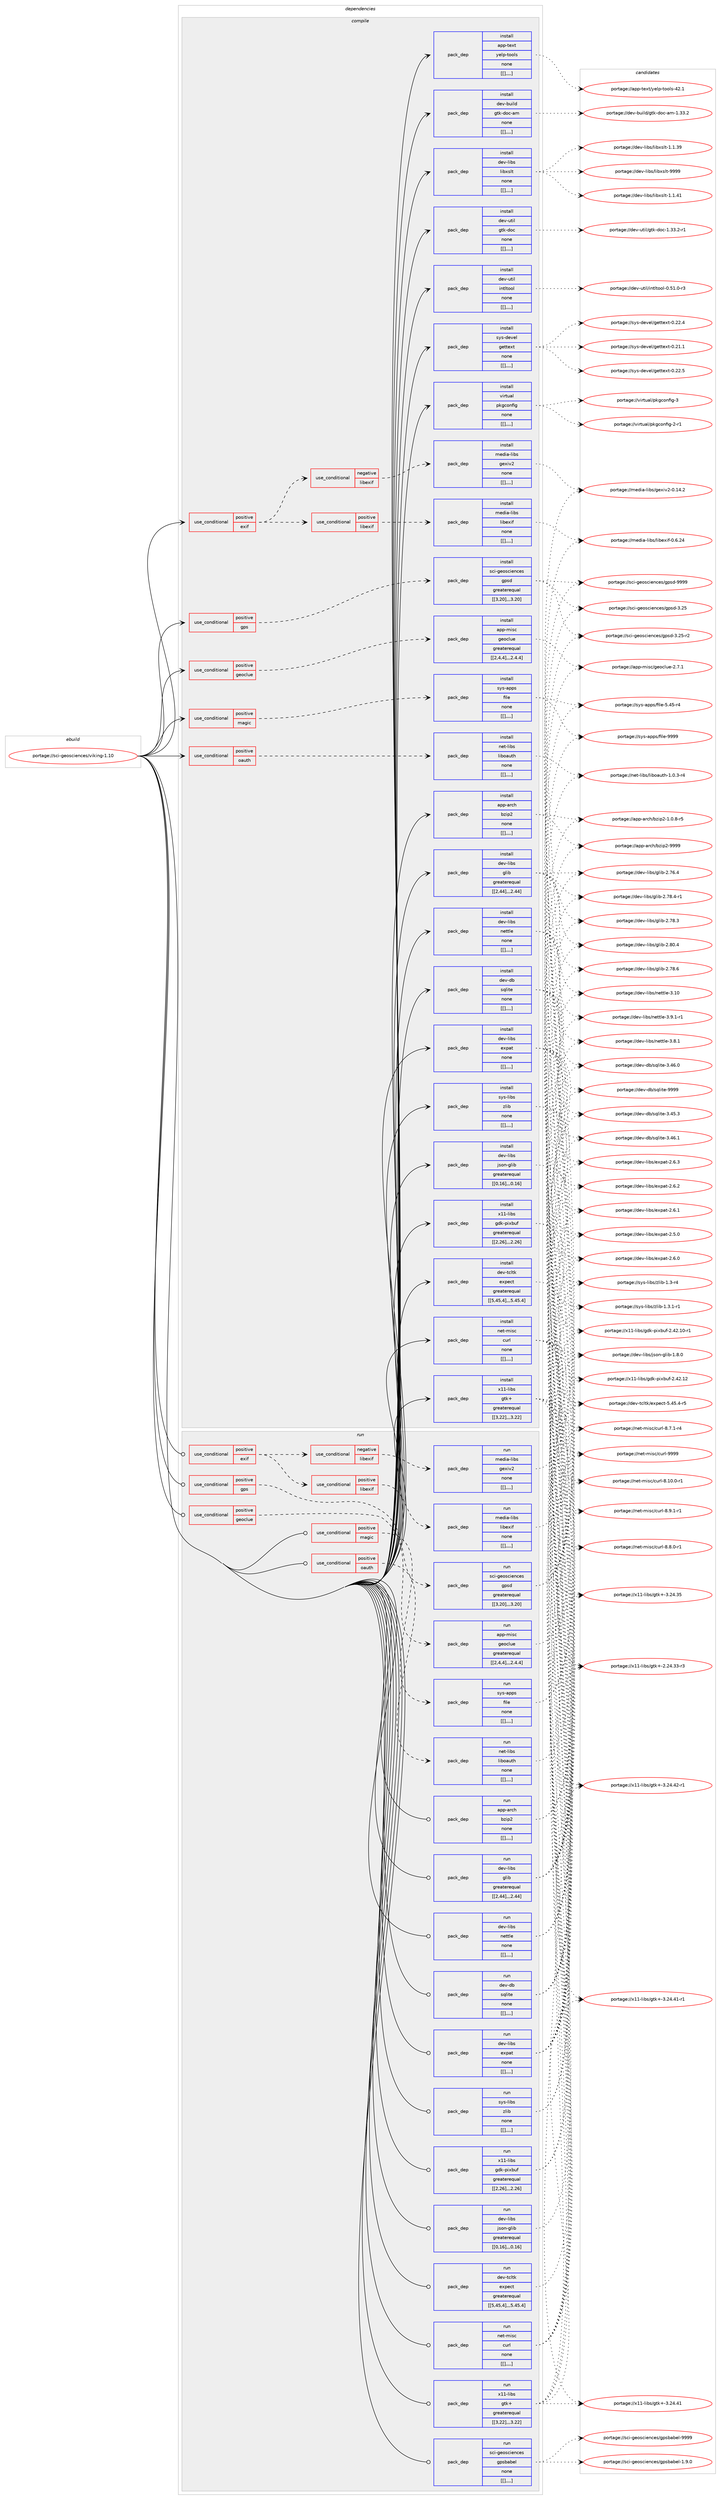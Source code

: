 digraph prolog {

# *************
# Graph options
# *************

newrank=true;
concentrate=true;
compound=true;
graph [rankdir=LR,fontname=Helvetica,fontsize=10,ranksep=1.5];#, ranksep=2.5, nodesep=0.2];
edge  [arrowhead=vee];
node  [fontname=Helvetica,fontsize=10];

# **********
# The ebuild
# **********

subgraph cluster_leftcol {
color=gray;
label=<<i>ebuild</i>>;
id [label="portage://sci-geosciences/viking-1.10", color=red, width=4, href="../sci-geosciences/viking-1.10.svg"];
}

# ****************
# The dependencies
# ****************

subgraph cluster_midcol {
color=gray;
label=<<i>dependencies</i>>;
subgraph cluster_compile {
fillcolor="#eeeeee";
style=filled;
label=<<i>compile</i>>;
subgraph cond109029 {
dependency414494 [label=<<TABLE BORDER="0" CELLBORDER="1" CELLSPACING="0" CELLPADDING="4"><TR><TD ROWSPAN="3" CELLPADDING="10">use_conditional</TD></TR><TR><TD>positive</TD></TR><TR><TD>exif</TD></TR></TABLE>>, shape=none, color=red];
subgraph cond109030 {
dependency414495 [label=<<TABLE BORDER="0" CELLBORDER="1" CELLSPACING="0" CELLPADDING="4"><TR><TD ROWSPAN="3" CELLPADDING="10">use_conditional</TD></TR><TR><TD>positive</TD></TR><TR><TD>libexif</TD></TR></TABLE>>, shape=none, color=red];
subgraph pack302483 {
dependency414496 [label=<<TABLE BORDER="0" CELLBORDER="1" CELLSPACING="0" CELLPADDING="4" WIDTH="220"><TR><TD ROWSPAN="6" CELLPADDING="30">pack_dep</TD></TR><TR><TD WIDTH="110">install</TD></TR><TR><TD>media-libs</TD></TR><TR><TD>libexif</TD></TR><TR><TD>none</TD></TR><TR><TD>[[],,,,]</TD></TR></TABLE>>, shape=none, color=blue];
}
dependency414495:e -> dependency414496:w [weight=20,style="dashed",arrowhead="vee"];
}
dependency414494:e -> dependency414495:w [weight=20,style="dashed",arrowhead="vee"];
subgraph cond109031 {
dependency414497 [label=<<TABLE BORDER="0" CELLBORDER="1" CELLSPACING="0" CELLPADDING="4"><TR><TD ROWSPAN="3" CELLPADDING="10">use_conditional</TD></TR><TR><TD>negative</TD></TR><TR><TD>libexif</TD></TR></TABLE>>, shape=none, color=red];
subgraph pack302484 {
dependency414498 [label=<<TABLE BORDER="0" CELLBORDER="1" CELLSPACING="0" CELLPADDING="4" WIDTH="220"><TR><TD ROWSPAN="6" CELLPADDING="30">pack_dep</TD></TR><TR><TD WIDTH="110">install</TD></TR><TR><TD>media-libs</TD></TR><TR><TD>gexiv2</TD></TR><TR><TD>none</TD></TR><TR><TD>[[],,,,]</TD></TR></TABLE>>, shape=none, color=blue];
}
dependency414497:e -> dependency414498:w [weight=20,style="dashed",arrowhead="vee"];
}
dependency414494:e -> dependency414497:w [weight=20,style="dashed",arrowhead="vee"];
}
id:e -> dependency414494:w [weight=20,style="solid",arrowhead="vee"];
subgraph cond109032 {
dependency414499 [label=<<TABLE BORDER="0" CELLBORDER="1" CELLSPACING="0" CELLPADDING="4"><TR><TD ROWSPAN="3" CELLPADDING="10">use_conditional</TD></TR><TR><TD>positive</TD></TR><TR><TD>geoclue</TD></TR></TABLE>>, shape=none, color=red];
subgraph pack302485 {
dependency414500 [label=<<TABLE BORDER="0" CELLBORDER="1" CELLSPACING="0" CELLPADDING="4" WIDTH="220"><TR><TD ROWSPAN="6" CELLPADDING="30">pack_dep</TD></TR><TR><TD WIDTH="110">install</TD></TR><TR><TD>app-misc</TD></TR><TR><TD>geoclue</TD></TR><TR><TD>greaterequal</TD></TR><TR><TD>[[2,4,4],,,2.4.4]</TD></TR></TABLE>>, shape=none, color=blue];
}
dependency414499:e -> dependency414500:w [weight=20,style="dashed",arrowhead="vee"];
}
id:e -> dependency414499:w [weight=20,style="solid",arrowhead="vee"];
subgraph cond109033 {
dependency414501 [label=<<TABLE BORDER="0" CELLBORDER="1" CELLSPACING="0" CELLPADDING="4"><TR><TD ROWSPAN="3" CELLPADDING="10">use_conditional</TD></TR><TR><TD>positive</TD></TR><TR><TD>gps</TD></TR></TABLE>>, shape=none, color=red];
subgraph pack302486 {
dependency414502 [label=<<TABLE BORDER="0" CELLBORDER="1" CELLSPACING="0" CELLPADDING="4" WIDTH="220"><TR><TD ROWSPAN="6" CELLPADDING="30">pack_dep</TD></TR><TR><TD WIDTH="110">install</TD></TR><TR><TD>sci-geosciences</TD></TR><TR><TD>gpsd</TD></TR><TR><TD>greaterequal</TD></TR><TR><TD>[[3,20],,,3.20]</TD></TR></TABLE>>, shape=none, color=blue];
}
dependency414501:e -> dependency414502:w [weight=20,style="dashed",arrowhead="vee"];
}
id:e -> dependency414501:w [weight=20,style="solid",arrowhead="vee"];
subgraph cond109034 {
dependency414503 [label=<<TABLE BORDER="0" CELLBORDER="1" CELLSPACING="0" CELLPADDING="4"><TR><TD ROWSPAN="3" CELLPADDING="10">use_conditional</TD></TR><TR><TD>positive</TD></TR><TR><TD>magic</TD></TR></TABLE>>, shape=none, color=red];
subgraph pack302487 {
dependency414504 [label=<<TABLE BORDER="0" CELLBORDER="1" CELLSPACING="0" CELLPADDING="4" WIDTH="220"><TR><TD ROWSPAN="6" CELLPADDING="30">pack_dep</TD></TR><TR><TD WIDTH="110">install</TD></TR><TR><TD>sys-apps</TD></TR><TR><TD>file</TD></TR><TR><TD>none</TD></TR><TR><TD>[[],,,,]</TD></TR></TABLE>>, shape=none, color=blue];
}
dependency414503:e -> dependency414504:w [weight=20,style="dashed",arrowhead="vee"];
}
id:e -> dependency414503:w [weight=20,style="solid",arrowhead="vee"];
subgraph cond109035 {
dependency414505 [label=<<TABLE BORDER="0" CELLBORDER="1" CELLSPACING="0" CELLPADDING="4"><TR><TD ROWSPAN="3" CELLPADDING="10">use_conditional</TD></TR><TR><TD>positive</TD></TR><TR><TD>oauth</TD></TR></TABLE>>, shape=none, color=red];
subgraph pack302488 {
dependency414506 [label=<<TABLE BORDER="0" CELLBORDER="1" CELLSPACING="0" CELLPADDING="4" WIDTH="220"><TR><TD ROWSPAN="6" CELLPADDING="30">pack_dep</TD></TR><TR><TD WIDTH="110">install</TD></TR><TR><TD>net-libs</TD></TR><TR><TD>liboauth</TD></TR><TR><TD>none</TD></TR><TR><TD>[[],,,,]</TD></TR></TABLE>>, shape=none, color=blue];
}
dependency414505:e -> dependency414506:w [weight=20,style="dashed",arrowhead="vee"];
}
id:e -> dependency414505:w [weight=20,style="solid",arrowhead="vee"];
subgraph pack302489 {
dependency414507 [label=<<TABLE BORDER="0" CELLBORDER="1" CELLSPACING="0" CELLPADDING="4" WIDTH="220"><TR><TD ROWSPAN="6" CELLPADDING="30">pack_dep</TD></TR><TR><TD WIDTH="110">install</TD></TR><TR><TD>app-arch</TD></TR><TR><TD>bzip2</TD></TR><TR><TD>none</TD></TR><TR><TD>[[],,,,]</TD></TR></TABLE>>, shape=none, color=blue];
}
id:e -> dependency414507:w [weight=20,style="solid",arrowhead="vee"];
subgraph pack302490 {
dependency414508 [label=<<TABLE BORDER="0" CELLBORDER="1" CELLSPACING="0" CELLPADDING="4" WIDTH="220"><TR><TD ROWSPAN="6" CELLPADDING="30">pack_dep</TD></TR><TR><TD WIDTH="110">install</TD></TR><TR><TD>app-text</TD></TR><TR><TD>yelp-tools</TD></TR><TR><TD>none</TD></TR><TR><TD>[[],,,,]</TD></TR></TABLE>>, shape=none, color=blue];
}
id:e -> dependency414508:w [weight=20,style="solid",arrowhead="vee"];
subgraph pack302491 {
dependency414509 [label=<<TABLE BORDER="0" CELLBORDER="1" CELLSPACING="0" CELLPADDING="4" WIDTH="220"><TR><TD ROWSPAN="6" CELLPADDING="30">pack_dep</TD></TR><TR><TD WIDTH="110">install</TD></TR><TR><TD>dev-build</TD></TR><TR><TD>gtk-doc-am</TD></TR><TR><TD>none</TD></TR><TR><TD>[[],,,,]</TD></TR></TABLE>>, shape=none, color=blue];
}
id:e -> dependency414509:w [weight=20,style="solid",arrowhead="vee"];
subgraph pack302492 {
dependency414510 [label=<<TABLE BORDER="0" CELLBORDER="1" CELLSPACING="0" CELLPADDING="4" WIDTH="220"><TR><TD ROWSPAN="6" CELLPADDING="30">pack_dep</TD></TR><TR><TD WIDTH="110">install</TD></TR><TR><TD>dev-db</TD></TR><TR><TD>sqlite</TD></TR><TR><TD>none</TD></TR><TR><TD>[[],,,,]</TD></TR></TABLE>>, shape=none, color=blue];
}
id:e -> dependency414510:w [weight=20,style="solid",arrowhead="vee"];
subgraph pack302493 {
dependency414511 [label=<<TABLE BORDER="0" CELLBORDER="1" CELLSPACING="0" CELLPADDING="4" WIDTH="220"><TR><TD ROWSPAN="6" CELLPADDING="30">pack_dep</TD></TR><TR><TD WIDTH="110">install</TD></TR><TR><TD>dev-libs</TD></TR><TR><TD>expat</TD></TR><TR><TD>none</TD></TR><TR><TD>[[],,,,]</TD></TR></TABLE>>, shape=none, color=blue];
}
id:e -> dependency414511:w [weight=20,style="solid",arrowhead="vee"];
subgraph pack302494 {
dependency414512 [label=<<TABLE BORDER="0" CELLBORDER="1" CELLSPACING="0" CELLPADDING="4" WIDTH="220"><TR><TD ROWSPAN="6" CELLPADDING="30">pack_dep</TD></TR><TR><TD WIDTH="110">install</TD></TR><TR><TD>dev-libs</TD></TR><TR><TD>glib</TD></TR><TR><TD>greaterequal</TD></TR><TR><TD>[[2,44],,,2.44]</TD></TR></TABLE>>, shape=none, color=blue];
}
id:e -> dependency414512:w [weight=20,style="solid",arrowhead="vee"];
subgraph pack302495 {
dependency414513 [label=<<TABLE BORDER="0" CELLBORDER="1" CELLSPACING="0" CELLPADDING="4" WIDTH="220"><TR><TD ROWSPAN="6" CELLPADDING="30">pack_dep</TD></TR><TR><TD WIDTH="110">install</TD></TR><TR><TD>dev-libs</TD></TR><TR><TD>json-glib</TD></TR><TR><TD>greaterequal</TD></TR><TR><TD>[[0,16],,,0.16]</TD></TR></TABLE>>, shape=none, color=blue];
}
id:e -> dependency414513:w [weight=20,style="solid",arrowhead="vee"];
subgraph pack302496 {
dependency414514 [label=<<TABLE BORDER="0" CELLBORDER="1" CELLSPACING="0" CELLPADDING="4" WIDTH="220"><TR><TD ROWSPAN="6" CELLPADDING="30">pack_dep</TD></TR><TR><TD WIDTH="110">install</TD></TR><TR><TD>dev-libs</TD></TR><TR><TD>libxslt</TD></TR><TR><TD>none</TD></TR><TR><TD>[[],,,,]</TD></TR></TABLE>>, shape=none, color=blue];
}
id:e -> dependency414514:w [weight=20,style="solid",arrowhead="vee"];
subgraph pack302497 {
dependency414515 [label=<<TABLE BORDER="0" CELLBORDER="1" CELLSPACING="0" CELLPADDING="4" WIDTH="220"><TR><TD ROWSPAN="6" CELLPADDING="30">pack_dep</TD></TR><TR><TD WIDTH="110">install</TD></TR><TR><TD>dev-libs</TD></TR><TR><TD>nettle</TD></TR><TR><TD>none</TD></TR><TR><TD>[[],,,,]</TD></TR></TABLE>>, shape=none, color=blue];
}
id:e -> dependency414515:w [weight=20,style="solid",arrowhead="vee"];
subgraph pack302498 {
dependency414516 [label=<<TABLE BORDER="0" CELLBORDER="1" CELLSPACING="0" CELLPADDING="4" WIDTH="220"><TR><TD ROWSPAN="6" CELLPADDING="30">pack_dep</TD></TR><TR><TD WIDTH="110">install</TD></TR><TR><TD>dev-tcltk</TD></TR><TR><TD>expect</TD></TR><TR><TD>greaterequal</TD></TR><TR><TD>[[5,45,4],,,5.45.4]</TD></TR></TABLE>>, shape=none, color=blue];
}
id:e -> dependency414516:w [weight=20,style="solid",arrowhead="vee"];
subgraph pack302499 {
dependency414517 [label=<<TABLE BORDER="0" CELLBORDER="1" CELLSPACING="0" CELLPADDING="4" WIDTH="220"><TR><TD ROWSPAN="6" CELLPADDING="30">pack_dep</TD></TR><TR><TD WIDTH="110">install</TD></TR><TR><TD>dev-util</TD></TR><TR><TD>gtk-doc</TD></TR><TR><TD>none</TD></TR><TR><TD>[[],,,,]</TD></TR></TABLE>>, shape=none, color=blue];
}
id:e -> dependency414517:w [weight=20,style="solid",arrowhead="vee"];
subgraph pack302500 {
dependency414518 [label=<<TABLE BORDER="0" CELLBORDER="1" CELLSPACING="0" CELLPADDING="4" WIDTH="220"><TR><TD ROWSPAN="6" CELLPADDING="30">pack_dep</TD></TR><TR><TD WIDTH="110">install</TD></TR><TR><TD>dev-util</TD></TR><TR><TD>intltool</TD></TR><TR><TD>none</TD></TR><TR><TD>[[],,,,]</TD></TR></TABLE>>, shape=none, color=blue];
}
id:e -> dependency414518:w [weight=20,style="solid",arrowhead="vee"];
subgraph pack302501 {
dependency414519 [label=<<TABLE BORDER="0" CELLBORDER="1" CELLSPACING="0" CELLPADDING="4" WIDTH="220"><TR><TD ROWSPAN="6" CELLPADDING="30">pack_dep</TD></TR><TR><TD WIDTH="110">install</TD></TR><TR><TD>net-misc</TD></TR><TR><TD>curl</TD></TR><TR><TD>none</TD></TR><TR><TD>[[],,,,]</TD></TR></TABLE>>, shape=none, color=blue];
}
id:e -> dependency414519:w [weight=20,style="solid",arrowhead="vee"];
subgraph pack302502 {
dependency414520 [label=<<TABLE BORDER="0" CELLBORDER="1" CELLSPACING="0" CELLPADDING="4" WIDTH="220"><TR><TD ROWSPAN="6" CELLPADDING="30">pack_dep</TD></TR><TR><TD WIDTH="110">install</TD></TR><TR><TD>sys-devel</TD></TR><TR><TD>gettext</TD></TR><TR><TD>none</TD></TR><TR><TD>[[],,,,]</TD></TR></TABLE>>, shape=none, color=blue];
}
id:e -> dependency414520:w [weight=20,style="solid",arrowhead="vee"];
subgraph pack302503 {
dependency414521 [label=<<TABLE BORDER="0" CELLBORDER="1" CELLSPACING="0" CELLPADDING="4" WIDTH="220"><TR><TD ROWSPAN="6" CELLPADDING="30">pack_dep</TD></TR><TR><TD WIDTH="110">install</TD></TR><TR><TD>sys-libs</TD></TR><TR><TD>zlib</TD></TR><TR><TD>none</TD></TR><TR><TD>[[],,,,]</TD></TR></TABLE>>, shape=none, color=blue];
}
id:e -> dependency414521:w [weight=20,style="solid",arrowhead="vee"];
subgraph pack302504 {
dependency414522 [label=<<TABLE BORDER="0" CELLBORDER="1" CELLSPACING="0" CELLPADDING="4" WIDTH="220"><TR><TD ROWSPAN="6" CELLPADDING="30">pack_dep</TD></TR><TR><TD WIDTH="110">install</TD></TR><TR><TD>virtual</TD></TR><TR><TD>pkgconfig</TD></TR><TR><TD>none</TD></TR><TR><TD>[[],,,,]</TD></TR></TABLE>>, shape=none, color=blue];
}
id:e -> dependency414522:w [weight=20,style="solid",arrowhead="vee"];
subgraph pack302505 {
dependency414523 [label=<<TABLE BORDER="0" CELLBORDER="1" CELLSPACING="0" CELLPADDING="4" WIDTH="220"><TR><TD ROWSPAN="6" CELLPADDING="30">pack_dep</TD></TR><TR><TD WIDTH="110">install</TD></TR><TR><TD>x11-libs</TD></TR><TR><TD>gdk-pixbuf</TD></TR><TR><TD>greaterequal</TD></TR><TR><TD>[[2,26],,,2.26]</TD></TR></TABLE>>, shape=none, color=blue];
}
id:e -> dependency414523:w [weight=20,style="solid",arrowhead="vee"];
subgraph pack302506 {
dependency414524 [label=<<TABLE BORDER="0" CELLBORDER="1" CELLSPACING="0" CELLPADDING="4" WIDTH="220"><TR><TD ROWSPAN="6" CELLPADDING="30">pack_dep</TD></TR><TR><TD WIDTH="110">install</TD></TR><TR><TD>x11-libs</TD></TR><TR><TD>gtk+</TD></TR><TR><TD>greaterequal</TD></TR><TR><TD>[[3,22],,,3.22]</TD></TR></TABLE>>, shape=none, color=blue];
}
id:e -> dependency414524:w [weight=20,style="solid",arrowhead="vee"];
}
subgraph cluster_compileandrun {
fillcolor="#eeeeee";
style=filled;
label=<<i>compile and run</i>>;
}
subgraph cluster_run {
fillcolor="#eeeeee";
style=filled;
label=<<i>run</i>>;
subgraph cond109036 {
dependency414525 [label=<<TABLE BORDER="0" CELLBORDER="1" CELLSPACING="0" CELLPADDING="4"><TR><TD ROWSPAN="3" CELLPADDING="10">use_conditional</TD></TR><TR><TD>positive</TD></TR><TR><TD>exif</TD></TR></TABLE>>, shape=none, color=red];
subgraph cond109037 {
dependency414526 [label=<<TABLE BORDER="0" CELLBORDER="1" CELLSPACING="0" CELLPADDING="4"><TR><TD ROWSPAN="3" CELLPADDING="10">use_conditional</TD></TR><TR><TD>positive</TD></TR><TR><TD>libexif</TD></TR></TABLE>>, shape=none, color=red];
subgraph pack302507 {
dependency414527 [label=<<TABLE BORDER="0" CELLBORDER="1" CELLSPACING="0" CELLPADDING="4" WIDTH="220"><TR><TD ROWSPAN="6" CELLPADDING="30">pack_dep</TD></TR><TR><TD WIDTH="110">run</TD></TR><TR><TD>media-libs</TD></TR><TR><TD>libexif</TD></TR><TR><TD>none</TD></TR><TR><TD>[[],,,,]</TD></TR></TABLE>>, shape=none, color=blue];
}
dependency414526:e -> dependency414527:w [weight=20,style="dashed",arrowhead="vee"];
}
dependency414525:e -> dependency414526:w [weight=20,style="dashed",arrowhead="vee"];
subgraph cond109038 {
dependency414528 [label=<<TABLE BORDER="0" CELLBORDER="1" CELLSPACING="0" CELLPADDING="4"><TR><TD ROWSPAN="3" CELLPADDING="10">use_conditional</TD></TR><TR><TD>negative</TD></TR><TR><TD>libexif</TD></TR></TABLE>>, shape=none, color=red];
subgraph pack302508 {
dependency414529 [label=<<TABLE BORDER="0" CELLBORDER="1" CELLSPACING="0" CELLPADDING="4" WIDTH="220"><TR><TD ROWSPAN="6" CELLPADDING="30">pack_dep</TD></TR><TR><TD WIDTH="110">run</TD></TR><TR><TD>media-libs</TD></TR><TR><TD>gexiv2</TD></TR><TR><TD>none</TD></TR><TR><TD>[[],,,,]</TD></TR></TABLE>>, shape=none, color=blue];
}
dependency414528:e -> dependency414529:w [weight=20,style="dashed",arrowhead="vee"];
}
dependency414525:e -> dependency414528:w [weight=20,style="dashed",arrowhead="vee"];
}
id:e -> dependency414525:w [weight=20,style="solid",arrowhead="odot"];
subgraph cond109039 {
dependency414530 [label=<<TABLE BORDER="0" CELLBORDER="1" CELLSPACING="0" CELLPADDING="4"><TR><TD ROWSPAN="3" CELLPADDING="10">use_conditional</TD></TR><TR><TD>positive</TD></TR><TR><TD>geoclue</TD></TR></TABLE>>, shape=none, color=red];
subgraph pack302509 {
dependency414531 [label=<<TABLE BORDER="0" CELLBORDER="1" CELLSPACING="0" CELLPADDING="4" WIDTH="220"><TR><TD ROWSPAN="6" CELLPADDING="30">pack_dep</TD></TR><TR><TD WIDTH="110">run</TD></TR><TR><TD>app-misc</TD></TR><TR><TD>geoclue</TD></TR><TR><TD>greaterequal</TD></TR><TR><TD>[[2,4,4],,,2.4.4]</TD></TR></TABLE>>, shape=none, color=blue];
}
dependency414530:e -> dependency414531:w [weight=20,style="dashed",arrowhead="vee"];
}
id:e -> dependency414530:w [weight=20,style="solid",arrowhead="odot"];
subgraph cond109040 {
dependency414532 [label=<<TABLE BORDER="0" CELLBORDER="1" CELLSPACING="0" CELLPADDING="4"><TR><TD ROWSPAN="3" CELLPADDING="10">use_conditional</TD></TR><TR><TD>positive</TD></TR><TR><TD>gps</TD></TR></TABLE>>, shape=none, color=red];
subgraph pack302510 {
dependency414533 [label=<<TABLE BORDER="0" CELLBORDER="1" CELLSPACING="0" CELLPADDING="4" WIDTH="220"><TR><TD ROWSPAN="6" CELLPADDING="30">pack_dep</TD></TR><TR><TD WIDTH="110">run</TD></TR><TR><TD>sci-geosciences</TD></TR><TR><TD>gpsd</TD></TR><TR><TD>greaterequal</TD></TR><TR><TD>[[3,20],,,3.20]</TD></TR></TABLE>>, shape=none, color=blue];
}
dependency414532:e -> dependency414533:w [weight=20,style="dashed",arrowhead="vee"];
}
id:e -> dependency414532:w [weight=20,style="solid",arrowhead="odot"];
subgraph cond109041 {
dependency414534 [label=<<TABLE BORDER="0" CELLBORDER="1" CELLSPACING="0" CELLPADDING="4"><TR><TD ROWSPAN="3" CELLPADDING="10">use_conditional</TD></TR><TR><TD>positive</TD></TR><TR><TD>magic</TD></TR></TABLE>>, shape=none, color=red];
subgraph pack302511 {
dependency414535 [label=<<TABLE BORDER="0" CELLBORDER="1" CELLSPACING="0" CELLPADDING="4" WIDTH="220"><TR><TD ROWSPAN="6" CELLPADDING="30">pack_dep</TD></TR><TR><TD WIDTH="110">run</TD></TR><TR><TD>sys-apps</TD></TR><TR><TD>file</TD></TR><TR><TD>none</TD></TR><TR><TD>[[],,,,]</TD></TR></TABLE>>, shape=none, color=blue];
}
dependency414534:e -> dependency414535:w [weight=20,style="dashed",arrowhead="vee"];
}
id:e -> dependency414534:w [weight=20,style="solid",arrowhead="odot"];
subgraph cond109042 {
dependency414536 [label=<<TABLE BORDER="0" CELLBORDER="1" CELLSPACING="0" CELLPADDING="4"><TR><TD ROWSPAN="3" CELLPADDING="10">use_conditional</TD></TR><TR><TD>positive</TD></TR><TR><TD>oauth</TD></TR></TABLE>>, shape=none, color=red];
subgraph pack302512 {
dependency414537 [label=<<TABLE BORDER="0" CELLBORDER="1" CELLSPACING="0" CELLPADDING="4" WIDTH="220"><TR><TD ROWSPAN="6" CELLPADDING="30">pack_dep</TD></TR><TR><TD WIDTH="110">run</TD></TR><TR><TD>net-libs</TD></TR><TR><TD>liboauth</TD></TR><TR><TD>none</TD></TR><TR><TD>[[],,,,]</TD></TR></TABLE>>, shape=none, color=blue];
}
dependency414536:e -> dependency414537:w [weight=20,style="dashed",arrowhead="vee"];
}
id:e -> dependency414536:w [weight=20,style="solid",arrowhead="odot"];
subgraph pack302513 {
dependency414538 [label=<<TABLE BORDER="0" CELLBORDER="1" CELLSPACING="0" CELLPADDING="4" WIDTH="220"><TR><TD ROWSPAN="6" CELLPADDING="30">pack_dep</TD></TR><TR><TD WIDTH="110">run</TD></TR><TR><TD>app-arch</TD></TR><TR><TD>bzip2</TD></TR><TR><TD>none</TD></TR><TR><TD>[[],,,,]</TD></TR></TABLE>>, shape=none, color=blue];
}
id:e -> dependency414538:w [weight=20,style="solid",arrowhead="odot"];
subgraph pack302514 {
dependency414539 [label=<<TABLE BORDER="0" CELLBORDER="1" CELLSPACING="0" CELLPADDING="4" WIDTH="220"><TR><TD ROWSPAN="6" CELLPADDING="30">pack_dep</TD></TR><TR><TD WIDTH="110">run</TD></TR><TR><TD>dev-db</TD></TR><TR><TD>sqlite</TD></TR><TR><TD>none</TD></TR><TR><TD>[[],,,,]</TD></TR></TABLE>>, shape=none, color=blue];
}
id:e -> dependency414539:w [weight=20,style="solid",arrowhead="odot"];
subgraph pack302515 {
dependency414540 [label=<<TABLE BORDER="0" CELLBORDER="1" CELLSPACING="0" CELLPADDING="4" WIDTH="220"><TR><TD ROWSPAN="6" CELLPADDING="30">pack_dep</TD></TR><TR><TD WIDTH="110">run</TD></TR><TR><TD>dev-libs</TD></TR><TR><TD>expat</TD></TR><TR><TD>none</TD></TR><TR><TD>[[],,,,]</TD></TR></TABLE>>, shape=none, color=blue];
}
id:e -> dependency414540:w [weight=20,style="solid",arrowhead="odot"];
subgraph pack302516 {
dependency414541 [label=<<TABLE BORDER="0" CELLBORDER="1" CELLSPACING="0" CELLPADDING="4" WIDTH="220"><TR><TD ROWSPAN="6" CELLPADDING="30">pack_dep</TD></TR><TR><TD WIDTH="110">run</TD></TR><TR><TD>dev-libs</TD></TR><TR><TD>glib</TD></TR><TR><TD>greaterequal</TD></TR><TR><TD>[[2,44],,,2.44]</TD></TR></TABLE>>, shape=none, color=blue];
}
id:e -> dependency414541:w [weight=20,style="solid",arrowhead="odot"];
subgraph pack302517 {
dependency414542 [label=<<TABLE BORDER="0" CELLBORDER="1" CELLSPACING="0" CELLPADDING="4" WIDTH="220"><TR><TD ROWSPAN="6" CELLPADDING="30">pack_dep</TD></TR><TR><TD WIDTH="110">run</TD></TR><TR><TD>dev-libs</TD></TR><TR><TD>json-glib</TD></TR><TR><TD>greaterequal</TD></TR><TR><TD>[[0,16],,,0.16]</TD></TR></TABLE>>, shape=none, color=blue];
}
id:e -> dependency414542:w [weight=20,style="solid",arrowhead="odot"];
subgraph pack302518 {
dependency414543 [label=<<TABLE BORDER="0" CELLBORDER="1" CELLSPACING="0" CELLPADDING="4" WIDTH="220"><TR><TD ROWSPAN="6" CELLPADDING="30">pack_dep</TD></TR><TR><TD WIDTH="110">run</TD></TR><TR><TD>dev-libs</TD></TR><TR><TD>nettle</TD></TR><TR><TD>none</TD></TR><TR><TD>[[],,,,]</TD></TR></TABLE>>, shape=none, color=blue];
}
id:e -> dependency414543:w [weight=20,style="solid",arrowhead="odot"];
subgraph pack302519 {
dependency414544 [label=<<TABLE BORDER="0" CELLBORDER="1" CELLSPACING="0" CELLPADDING="4" WIDTH="220"><TR><TD ROWSPAN="6" CELLPADDING="30">pack_dep</TD></TR><TR><TD WIDTH="110">run</TD></TR><TR><TD>dev-tcltk</TD></TR><TR><TD>expect</TD></TR><TR><TD>greaterequal</TD></TR><TR><TD>[[5,45,4],,,5.45.4]</TD></TR></TABLE>>, shape=none, color=blue];
}
id:e -> dependency414544:w [weight=20,style="solid",arrowhead="odot"];
subgraph pack302520 {
dependency414545 [label=<<TABLE BORDER="0" CELLBORDER="1" CELLSPACING="0" CELLPADDING="4" WIDTH="220"><TR><TD ROWSPAN="6" CELLPADDING="30">pack_dep</TD></TR><TR><TD WIDTH="110">run</TD></TR><TR><TD>net-misc</TD></TR><TR><TD>curl</TD></TR><TR><TD>none</TD></TR><TR><TD>[[],,,,]</TD></TR></TABLE>>, shape=none, color=blue];
}
id:e -> dependency414545:w [weight=20,style="solid",arrowhead="odot"];
subgraph pack302521 {
dependency414546 [label=<<TABLE BORDER="0" CELLBORDER="1" CELLSPACING="0" CELLPADDING="4" WIDTH="220"><TR><TD ROWSPAN="6" CELLPADDING="30">pack_dep</TD></TR><TR><TD WIDTH="110">run</TD></TR><TR><TD>sci-geosciences</TD></TR><TR><TD>gpsbabel</TD></TR><TR><TD>none</TD></TR><TR><TD>[[],,,,]</TD></TR></TABLE>>, shape=none, color=blue];
}
id:e -> dependency414546:w [weight=20,style="solid",arrowhead="odot"];
subgraph pack302522 {
dependency414547 [label=<<TABLE BORDER="0" CELLBORDER="1" CELLSPACING="0" CELLPADDING="4" WIDTH="220"><TR><TD ROWSPAN="6" CELLPADDING="30">pack_dep</TD></TR><TR><TD WIDTH="110">run</TD></TR><TR><TD>sys-libs</TD></TR><TR><TD>zlib</TD></TR><TR><TD>none</TD></TR><TR><TD>[[],,,,]</TD></TR></TABLE>>, shape=none, color=blue];
}
id:e -> dependency414547:w [weight=20,style="solid",arrowhead="odot"];
subgraph pack302523 {
dependency414548 [label=<<TABLE BORDER="0" CELLBORDER="1" CELLSPACING="0" CELLPADDING="4" WIDTH="220"><TR><TD ROWSPAN="6" CELLPADDING="30">pack_dep</TD></TR><TR><TD WIDTH="110">run</TD></TR><TR><TD>x11-libs</TD></TR><TR><TD>gdk-pixbuf</TD></TR><TR><TD>greaterequal</TD></TR><TR><TD>[[2,26],,,2.26]</TD></TR></TABLE>>, shape=none, color=blue];
}
id:e -> dependency414548:w [weight=20,style="solid",arrowhead="odot"];
subgraph pack302524 {
dependency414549 [label=<<TABLE BORDER="0" CELLBORDER="1" CELLSPACING="0" CELLPADDING="4" WIDTH="220"><TR><TD ROWSPAN="6" CELLPADDING="30">pack_dep</TD></TR><TR><TD WIDTH="110">run</TD></TR><TR><TD>x11-libs</TD></TR><TR><TD>gtk+</TD></TR><TR><TD>greaterequal</TD></TR><TR><TD>[[3,22],,,3.22]</TD></TR></TABLE>>, shape=none, color=blue];
}
id:e -> dependency414549:w [weight=20,style="solid",arrowhead="odot"];
}
}

# **************
# The candidates
# **************

subgraph cluster_choices {
rank=same;
color=gray;
label=<<i>candidates</i>>;

subgraph choice302483 {
color=black;
nodesep=1;
choice109101100105974510810598115471081059810112010510245484654465052 [label="portage://media-libs/libexif-0.6.24", color=red, width=4,href="../media-libs/libexif-0.6.24.svg"];
dependency414496:e -> choice109101100105974510810598115471081059810112010510245484654465052:w [style=dotted,weight="100"];
}
subgraph choice302484 {
color=black;
nodesep=1;
choice109101100105974510810598115471031011201051185045484649524650 [label="portage://media-libs/gexiv2-0.14.2", color=red, width=4,href="../media-libs/gexiv2-0.14.2.svg"];
dependency414498:e -> choice109101100105974510810598115471031011201051185045484649524650:w [style=dotted,weight="100"];
}
subgraph choice302485 {
color=black;
nodesep=1;
choice9711211245109105115994710310111199108117101455046554649 [label="portage://app-misc/geoclue-2.7.1", color=red, width=4,href="../app-misc/geoclue-2.7.1.svg"];
dependency414500:e -> choice9711211245109105115994710310111199108117101455046554649:w [style=dotted,weight="100"];
}
subgraph choice302486 {
color=black;
nodesep=1;
choice11599105451031011111159910510111099101115471031121151004557575757 [label="portage://sci-geosciences/gpsd-9999", color=red, width=4,href="../sci-geosciences/gpsd-9999.svg"];
choice115991054510310111111599105101110991011154710311211510045514650534511450 [label="portage://sci-geosciences/gpsd-3.25-r2", color=red, width=4,href="../sci-geosciences/gpsd-3.25-r2.svg"];
choice11599105451031011111159910510111099101115471031121151004551465053 [label="portage://sci-geosciences/gpsd-3.25", color=red, width=4,href="../sci-geosciences/gpsd-3.25.svg"];
dependency414502:e -> choice11599105451031011111159910510111099101115471031121151004557575757:w [style=dotted,weight="100"];
dependency414502:e -> choice115991054510310111111599105101110991011154710311211510045514650534511450:w [style=dotted,weight="100"];
dependency414502:e -> choice11599105451031011111159910510111099101115471031121151004551465053:w [style=dotted,weight="100"];
}
subgraph choice302487 {
color=black;
nodesep=1;
choice1151211154597112112115471021051081014557575757 [label="portage://sys-apps/file-9999", color=red, width=4,href="../sys-apps/file-9999.svg"];
choice11512111545971121121154710210510810145534652534511452 [label="portage://sys-apps/file-5.45-r4", color=red, width=4,href="../sys-apps/file-5.45-r4.svg"];
dependency414504:e -> choice1151211154597112112115471021051081014557575757:w [style=dotted,weight="100"];
dependency414504:e -> choice11512111545971121121154710210510810145534652534511452:w [style=dotted,weight="100"];
}
subgraph choice302488 {
color=black;
nodesep=1;
choice11010111645108105981154710810598111971171161044549464846514511452 [label="portage://net-libs/liboauth-1.0.3-r4", color=red, width=4,href="../net-libs/liboauth-1.0.3-r4.svg"];
dependency414506:e -> choice11010111645108105981154710810598111971171161044549464846514511452:w [style=dotted,weight="100"];
}
subgraph choice302489 {
color=black;
nodesep=1;
choice971121124597114991044798122105112504557575757 [label="portage://app-arch/bzip2-9999", color=red, width=4,href="../app-arch/bzip2-9999.svg"];
choice971121124597114991044798122105112504549464846564511453 [label="portage://app-arch/bzip2-1.0.8-r5", color=red, width=4,href="../app-arch/bzip2-1.0.8-r5.svg"];
dependency414507:e -> choice971121124597114991044798122105112504557575757:w [style=dotted,weight="100"];
dependency414507:e -> choice971121124597114991044798122105112504549464846564511453:w [style=dotted,weight="100"];
}
subgraph choice302490 {
color=black;
nodesep=1;
choice971121124511610112011647121101108112451161111111081154552504649 [label="portage://app-text/yelp-tools-42.1", color=red, width=4,href="../app-text/yelp-tools-42.1.svg"];
dependency414508:e -> choice971121124511610112011647121101108112451161111111081154552504649:w [style=dotted,weight="100"];
}
subgraph choice302491 {
color=black;
nodesep=1;
choice1001011184598117105108100471031161074510011199459710945494651514650 [label="portage://dev-build/gtk-doc-am-1.33.2", color=red, width=4,href="../dev-build/gtk-doc-am-1.33.2.svg"];
dependency414509:e -> choice1001011184598117105108100471031161074510011199459710945494651514650:w [style=dotted,weight="100"];
}
subgraph choice302492 {
color=black;
nodesep=1;
choice1001011184510098471151131081051161014557575757 [label="portage://dev-db/sqlite-9999", color=red, width=4,href="../dev-db/sqlite-9999.svg"];
choice10010111845100984711511310810511610145514652544649 [label="portage://dev-db/sqlite-3.46.1", color=red, width=4,href="../dev-db/sqlite-3.46.1.svg"];
choice10010111845100984711511310810511610145514652544648 [label="portage://dev-db/sqlite-3.46.0", color=red, width=4,href="../dev-db/sqlite-3.46.0.svg"];
choice10010111845100984711511310810511610145514652534651 [label="portage://dev-db/sqlite-3.45.3", color=red, width=4,href="../dev-db/sqlite-3.45.3.svg"];
dependency414510:e -> choice1001011184510098471151131081051161014557575757:w [style=dotted,weight="100"];
dependency414510:e -> choice10010111845100984711511310810511610145514652544649:w [style=dotted,weight="100"];
dependency414510:e -> choice10010111845100984711511310810511610145514652544648:w [style=dotted,weight="100"];
dependency414510:e -> choice10010111845100984711511310810511610145514652534651:w [style=dotted,weight="100"];
}
subgraph choice302493 {
color=black;
nodesep=1;
choice10010111845108105981154710112011297116455046544651 [label="portage://dev-libs/expat-2.6.3", color=red, width=4,href="../dev-libs/expat-2.6.3.svg"];
choice10010111845108105981154710112011297116455046544650 [label="portage://dev-libs/expat-2.6.2", color=red, width=4,href="../dev-libs/expat-2.6.2.svg"];
choice10010111845108105981154710112011297116455046544649 [label="portage://dev-libs/expat-2.6.1", color=red, width=4,href="../dev-libs/expat-2.6.1.svg"];
choice10010111845108105981154710112011297116455046544648 [label="portage://dev-libs/expat-2.6.0", color=red, width=4,href="../dev-libs/expat-2.6.0.svg"];
choice10010111845108105981154710112011297116455046534648 [label="portage://dev-libs/expat-2.5.0", color=red, width=4,href="../dev-libs/expat-2.5.0.svg"];
dependency414511:e -> choice10010111845108105981154710112011297116455046544651:w [style=dotted,weight="100"];
dependency414511:e -> choice10010111845108105981154710112011297116455046544650:w [style=dotted,weight="100"];
dependency414511:e -> choice10010111845108105981154710112011297116455046544649:w [style=dotted,weight="100"];
dependency414511:e -> choice10010111845108105981154710112011297116455046544648:w [style=dotted,weight="100"];
dependency414511:e -> choice10010111845108105981154710112011297116455046534648:w [style=dotted,weight="100"];
}
subgraph choice302494 {
color=black;
nodesep=1;
choice1001011184510810598115471031081059845504656484652 [label="portage://dev-libs/glib-2.80.4", color=red, width=4,href="../dev-libs/glib-2.80.4.svg"];
choice1001011184510810598115471031081059845504655564654 [label="portage://dev-libs/glib-2.78.6", color=red, width=4,href="../dev-libs/glib-2.78.6.svg"];
choice10010111845108105981154710310810598455046555646524511449 [label="portage://dev-libs/glib-2.78.4-r1", color=red, width=4,href="../dev-libs/glib-2.78.4-r1.svg"];
choice1001011184510810598115471031081059845504655564651 [label="portage://dev-libs/glib-2.78.3", color=red, width=4,href="../dev-libs/glib-2.78.3.svg"];
choice1001011184510810598115471031081059845504655544652 [label="portage://dev-libs/glib-2.76.4", color=red, width=4,href="../dev-libs/glib-2.76.4.svg"];
dependency414512:e -> choice1001011184510810598115471031081059845504656484652:w [style=dotted,weight="100"];
dependency414512:e -> choice1001011184510810598115471031081059845504655564654:w [style=dotted,weight="100"];
dependency414512:e -> choice10010111845108105981154710310810598455046555646524511449:w [style=dotted,weight="100"];
dependency414512:e -> choice1001011184510810598115471031081059845504655564651:w [style=dotted,weight="100"];
dependency414512:e -> choice1001011184510810598115471031081059845504655544652:w [style=dotted,weight="100"];
}
subgraph choice302495 {
color=black;
nodesep=1;
choice1001011184510810598115471061151111104510310810598454946564648 [label="portage://dev-libs/json-glib-1.8.0", color=red, width=4,href="../dev-libs/json-glib-1.8.0.svg"];
dependency414513:e -> choice1001011184510810598115471061151111104510310810598454946564648:w [style=dotted,weight="100"];
}
subgraph choice302496 {
color=black;
nodesep=1;
choice100101118451081059811547108105981201151081164557575757 [label="portage://dev-libs/libxslt-9999", color=red, width=4,href="../dev-libs/libxslt-9999.svg"];
choice1001011184510810598115471081059812011510811645494649465249 [label="portage://dev-libs/libxslt-1.1.41", color=red, width=4,href="../dev-libs/libxslt-1.1.41.svg"];
choice1001011184510810598115471081059812011510811645494649465157 [label="portage://dev-libs/libxslt-1.1.39", color=red, width=4,href="../dev-libs/libxslt-1.1.39.svg"];
dependency414514:e -> choice100101118451081059811547108105981201151081164557575757:w [style=dotted,weight="100"];
dependency414514:e -> choice1001011184510810598115471081059812011510811645494649465249:w [style=dotted,weight="100"];
dependency414514:e -> choice1001011184510810598115471081059812011510811645494649465157:w [style=dotted,weight="100"];
}
subgraph choice302497 {
color=black;
nodesep=1;
choice1001011184510810598115471101011161161081014551464948 [label="portage://dev-libs/nettle-3.10", color=red, width=4,href="../dev-libs/nettle-3.10.svg"];
choice1001011184510810598115471101011161161081014551465746494511449 [label="portage://dev-libs/nettle-3.9.1-r1", color=red, width=4,href="../dev-libs/nettle-3.9.1-r1.svg"];
choice100101118451081059811547110101116116108101455146564649 [label="portage://dev-libs/nettle-3.8.1", color=red, width=4,href="../dev-libs/nettle-3.8.1.svg"];
dependency414515:e -> choice1001011184510810598115471101011161161081014551464948:w [style=dotted,weight="100"];
dependency414515:e -> choice1001011184510810598115471101011161161081014551465746494511449:w [style=dotted,weight="100"];
dependency414515:e -> choice100101118451081059811547110101116116108101455146564649:w [style=dotted,weight="100"];
}
subgraph choice302498 {
color=black;
nodesep=1;
choice10010111845116991081161074710112011210199116455346525346524511453 [label="portage://dev-tcltk/expect-5.45.4-r5", color=red, width=4,href="../dev-tcltk/expect-5.45.4-r5.svg"];
dependency414516:e -> choice10010111845116991081161074710112011210199116455346525346524511453:w [style=dotted,weight="100"];
}
subgraph choice302499 {
color=black;
nodesep=1;
choice10010111845117116105108471031161074510011199454946515146504511449 [label="portage://dev-util/gtk-doc-1.33.2-r1", color=red, width=4,href="../dev-util/gtk-doc-1.33.2-r1.svg"];
dependency414517:e -> choice10010111845117116105108471031161074510011199454946515146504511449:w [style=dotted,weight="100"];
}
subgraph choice302500 {
color=black;
nodesep=1;
choice1001011184511711610510847105110116108116111111108454846534946484511451 [label="portage://dev-util/intltool-0.51.0-r3", color=red, width=4,href="../dev-util/intltool-0.51.0-r3.svg"];
dependency414518:e -> choice1001011184511711610510847105110116108116111111108454846534946484511451:w [style=dotted,weight="100"];
}
subgraph choice302501 {
color=black;
nodesep=1;
choice110101116451091051159947991171141084557575757 [label="portage://net-misc/curl-9999", color=red, width=4,href="../net-misc/curl-9999.svg"];
choice11010111645109105115994799117114108455646494846484511449 [label="portage://net-misc/curl-8.10.0-r1", color=red, width=4,href="../net-misc/curl-8.10.0-r1.svg"];
choice110101116451091051159947991171141084556465746494511449 [label="portage://net-misc/curl-8.9.1-r1", color=red, width=4,href="../net-misc/curl-8.9.1-r1.svg"];
choice110101116451091051159947991171141084556465646484511449 [label="portage://net-misc/curl-8.8.0-r1", color=red, width=4,href="../net-misc/curl-8.8.0-r1.svg"];
choice110101116451091051159947991171141084556465546494511452 [label="portage://net-misc/curl-8.7.1-r4", color=red, width=4,href="../net-misc/curl-8.7.1-r4.svg"];
dependency414519:e -> choice110101116451091051159947991171141084557575757:w [style=dotted,weight="100"];
dependency414519:e -> choice11010111645109105115994799117114108455646494846484511449:w [style=dotted,weight="100"];
dependency414519:e -> choice110101116451091051159947991171141084556465746494511449:w [style=dotted,weight="100"];
dependency414519:e -> choice110101116451091051159947991171141084556465646484511449:w [style=dotted,weight="100"];
dependency414519:e -> choice110101116451091051159947991171141084556465546494511452:w [style=dotted,weight="100"];
}
subgraph choice302502 {
color=black;
nodesep=1;
choice115121115451001011181011084710310111611610112011645484650504653 [label="portage://sys-devel/gettext-0.22.5", color=red, width=4,href="../sys-devel/gettext-0.22.5.svg"];
choice115121115451001011181011084710310111611610112011645484650504652 [label="portage://sys-devel/gettext-0.22.4", color=red, width=4,href="../sys-devel/gettext-0.22.4.svg"];
choice115121115451001011181011084710310111611610112011645484650494649 [label="portage://sys-devel/gettext-0.21.1", color=red, width=4,href="../sys-devel/gettext-0.21.1.svg"];
dependency414520:e -> choice115121115451001011181011084710310111611610112011645484650504653:w [style=dotted,weight="100"];
dependency414520:e -> choice115121115451001011181011084710310111611610112011645484650504652:w [style=dotted,weight="100"];
dependency414520:e -> choice115121115451001011181011084710310111611610112011645484650494649:w [style=dotted,weight="100"];
}
subgraph choice302503 {
color=black;
nodesep=1;
choice115121115451081059811547122108105984549465146494511449 [label="portage://sys-libs/zlib-1.3.1-r1", color=red, width=4,href="../sys-libs/zlib-1.3.1-r1.svg"];
choice11512111545108105981154712210810598454946514511452 [label="portage://sys-libs/zlib-1.3-r4", color=red, width=4,href="../sys-libs/zlib-1.3-r4.svg"];
dependency414521:e -> choice115121115451081059811547122108105984549465146494511449:w [style=dotted,weight="100"];
dependency414521:e -> choice11512111545108105981154712210810598454946514511452:w [style=dotted,weight="100"];
}
subgraph choice302504 {
color=black;
nodesep=1;
choice1181051141161179710847112107103991111101021051034551 [label="portage://virtual/pkgconfig-3", color=red, width=4,href="../virtual/pkgconfig-3.svg"];
choice11810511411611797108471121071039911111010210510345504511449 [label="portage://virtual/pkgconfig-2-r1", color=red, width=4,href="../virtual/pkgconfig-2-r1.svg"];
dependency414522:e -> choice1181051141161179710847112107103991111101021051034551:w [style=dotted,weight="100"];
dependency414522:e -> choice11810511411611797108471121071039911111010210510345504511449:w [style=dotted,weight="100"];
}
subgraph choice302505 {
color=black;
nodesep=1;
choice120494945108105981154710310010745112105120981171024550465250464950 [label="portage://x11-libs/gdk-pixbuf-2.42.12", color=red, width=4,href="../x11-libs/gdk-pixbuf-2.42.12.svg"];
choice1204949451081059811547103100107451121051209811710245504652504649484511449 [label="portage://x11-libs/gdk-pixbuf-2.42.10-r1", color=red, width=4,href="../x11-libs/gdk-pixbuf-2.42.10-r1.svg"];
dependency414523:e -> choice120494945108105981154710310010745112105120981171024550465250464950:w [style=dotted,weight="100"];
dependency414523:e -> choice1204949451081059811547103100107451121051209811710245504652504649484511449:w [style=dotted,weight="100"];
}
subgraph choice302506 {
color=black;
nodesep=1;
choice12049494510810598115471031161074345514650524652504511449 [label="portage://x11-libs/gtk+-3.24.42-r1", color=red, width=4,href="../x11-libs/gtk+-3.24.42-r1.svg"];
choice12049494510810598115471031161074345514650524652494511449 [label="portage://x11-libs/gtk+-3.24.41-r1", color=red, width=4,href="../x11-libs/gtk+-3.24.41-r1.svg"];
choice1204949451081059811547103116107434551465052465249 [label="portage://x11-libs/gtk+-3.24.41", color=red, width=4,href="../x11-libs/gtk+-3.24.41.svg"];
choice1204949451081059811547103116107434551465052465153 [label="portage://x11-libs/gtk+-3.24.35", color=red, width=4,href="../x11-libs/gtk+-3.24.35.svg"];
choice12049494510810598115471031161074345504650524651514511451 [label="portage://x11-libs/gtk+-2.24.33-r3", color=red, width=4,href="../x11-libs/gtk+-2.24.33-r3.svg"];
dependency414524:e -> choice12049494510810598115471031161074345514650524652504511449:w [style=dotted,weight="100"];
dependency414524:e -> choice12049494510810598115471031161074345514650524652494511449:w [style=dotted,weight="100"];
dependency414524:e -> choice1204949451081059811547103116107434551465052465249:w [style=dotted,weight="100"];
dependency414524:e -> choice1204949451081059811547103116107434551465052465153:w [style=dotted,weight="100"];
dependency414524:e -> choice12049494510810598115471031161074345504650524651514511451:w [style=dotted,weight="100"];
}
subgraph choice302507 {
color=black;
nodesep=1;
choice109101100105974510810598115471081059810112010510245484654465052 [label="portage://media-libs/libexif-0.6.24", color=red, width=4,href="../media-libs/libexif-0.6.24.svg"];
dependency414527:e -> choice109101100105974510810598115471081059810112010510245484654465052:w [style=dotted,weight="100"];
}
subgraph choice302508 {
color=black;
nodesep=1;
choice109101100105974510810598115471031011201051185045484649524650 [label="portage://media-libs/gexiv2-0.14.2", color=red, width=4,href="../media-libs/gexiv2-0.14.2.svg"];
dependency414529:e -> choice109101100105974510810598115471031011201051185045484649524650:w [style=dotted,weight="100"];
}
subgraph choice302509 {
color=black;
nodesep=1;
choice9711211245109105115994710310111199108117101455046554649 [label="portage://app-misc/geoclue-2.7.1", color=red, width=4,href="../app-misc/geoclue-2.7.1.svg"];
dependency414531:e -> choice9711211245109105115994710310111199108117101455046554649:w [style=dotted,weight="100"];
}
subgraph choice302510 {
color=black;
nodesep=1;
choice11599105451031011111159910510111099101115471031121151004557575757 [label="portage://sci-geosciences/gpsd-9999", color=red, width=4,href="../sci-geosciences/gpsd-9999.svg"];
choice115991054510310111111599105101110991011154710311211510045514650534511450 [label="portage://sci-geosciences/gpsd-3.25-r2", color=red, width=4,href="../sci-geosciences/gpsd-3.25-r2.svg"];
choice11599105451031011111159910510111099101115471031121151004551465053 [label="portage://sci-geosciences/gpsd-3.25", color=red, width=4,href="../sci-geosciences/gpsd-3.25.svg"];
dependency414533:e -> choice11599105451031011111159910510111099101115471031121151004557575757:w [style=dotted,weight="100"];
dependency414533:e -> choice115991054510310111111599105101110991011154710311211510045514650534511450:w [style=dotted,weight="100"];
dependency414533:e -> choice11599105451031011111159910510111099101115471031121151004551465053:w [style=dotted,weight="100"];
}
subgraph choice302511 {
color=black;
nodesep=1;
choice1151211154597112112115471021051081014557575757 [label="portage://sys-apps/file-9999", color=red, width=4,href="../sys-apps/file-9999.svg"];
choice11512111545971121121154710210510810145534652534511452 [label="portage://sys-apps/file-5.45-r4", color=red, width=4,href="../sys-apps/file-5.45-r4.svg"];
dependency414535:e -> choice1151211154597112112115471021051081014557575757:w [style=dotted,weight="100"];
dependency414535:e -> choice11512111545971121121154710210510810145534652534511452:w [style=dotted,weight="100"];
}
subgraph choice302512 {
color=black;
nodesep=1;
choice11010111645108105981154710810598111971171161044549464846514511452 [label="portage://net-libs/liboauth-1.0.3-r4", color=red, width=4,href="../net-libs/liboauth-1.0.3-r4.svg"];
dependency414537:e -> choice11010111645108105981154710810598111971171161044549464846514511452:w [style=dotted,weight="100"];
}
subgraph choice302513 {
color=black;
nodesep=1;
choice971121124597114991044798122105112504557575757 [label="portage://app-arch/bzip2-9999", color=red, width=4,href="../app-arch/bzip2-9999.svg"];
choice971121124597114991044798122105112504549464846564511453 [label="portage://app-arch/bzip2-1.0.8-r5", color=red, width=4,href="../app-arch/bzip2-1.0.8-r5.svg"];
dependency414538:e -> choice971121124597114991044798122105112504557575757:w [style=dotted,weight="100"];
dependency414538:e -> choice971121124597114991044798122105112504549464846564511453:w [style=dotted,weight="100"];
}
subgraph choice302514 {
color=black;
nodesep=1;
choice1001011184510098471151131081051161014557575757 [label="portage://dev-db/sqlite-9999", color=red, width=4,href="../dev-db/sqlite-9999.svg"];
choice10010111845100984711511310810511610145514652544649 [label="portage://dev-db/sqlite-3.46.1", color=red, width=4,href="../dev-db/sqlite-3.46.1.svg"];
choice10010111845100984711511310810511610145514652544648 [label="portage://dev-db/sqlite-3.46.0", color=red, width=4,href="../dev-db/sqlite-3.46.0.svg"];
choice10010111845100984711511310810511610145514652534651 [label="portage://dev-db/sqlite-3.45.3", color=red, width=4,href="../dev-db/sqlite-3.45.3.svg"];
dependency414539:e -> choice1001011184510098471151131081051161014557575757:w [style=dotted,weight="100"];
dependency414539:e -> choice10010111845100984711511310810511610145514652544649:w [style=dotted,weight="100"];
dependency414539:e -> choice10010111845100984711511310810511610145514652544648:w [style=dotted,weight="100"];
dependency414539:e -> choice10010111845100984711511310810511610145514652534651:w [style=dotted,weight="100"];
}
subgraph choice302515 {
color=black;
nodesep=1;
choice10010111845108105981154710112011297116455046544651 [label="portage://dev-libs/expat-2.6.3", color=red, width=4,href="../dev-libs/expat-2.6.3.svg"];
choice10010111845108105981154710112011297116455046544650 [label="portage://dev-libs/expat-2.6.2", color=red, width=4,href="../dev-libs/expat-2.6.2.svg"];
choice10010111845108105981154710112011297116455046544649 [label="portage://dev-libs/expat-2.6.1", color=red, width=4,href="../dev-libs/expat-2.6.1.svg"];
choice10010111845108105981154710112011297116455046544648 [label="portage://dev-libs/expat-2.6.0", color=red, width=4,href="../dev-libs/expat-2.6.0.svg"];
choice10010111845108105981154710112011297116455046534648 [label="portage://dev-libs/expat-2.5.0", color=red, width=4,href="../dev-libs/expat-2.5.0.svg"];
dependency414540:e -> choice10010111845108105981154710112011297116455046544651:w [style=dotted,weight="100"];
dependency414540:e -> choice10010111845108105981154710112011297116455046544650:w [style=dotted,weight="100"];
dependency414540:e -> choice10010111845108105981154710112011297116455046544649:w [style=dotted,weight="100"];
dependency414540:e -> choice10010111845108105981154710112011297116455046544648:w [style=dotted,weight="100"];
dependency414540:e -> choice10010111845108105981154710112011297116455046534648:w [style=dotted,weight="100"];
}
subgraph choice302516 {
color=black;
nodesep=1;
choice1001011184510810598115471031081059845504656484652 [label="portage://dev-libs/glib-2.80.4", color=red, width=4,href="../dev-libs/glib-2.80.4.svg"];
choice1001011184510810598115471031081059845504655564654 [label="portage://dev-libs/glib-2.78.6", color=red, width=4,href="../dev-libs/glib-2.78.6.svg"];
choice10010111845108105981154710310810598455046555646524511449 [label="portage://dev-libs/glib-2.78.4-r1", color=red, width=4,href="../dev-libs/glib-2.78.4-r1.svg"];
choice1001011184510810598115471031081059845504655564651 [label="portage://dev-libs/glib-2.78.3", color=red, width=4,href="../dev-libs/glib-2.78.3.svg"];
choice1001011184510810598115471031081059845504655544652 [label="portage://dev-libs/glib-2.76.4", color=red, width=4,href="../dev-libs/glib-2.76.4.svg"];
dependency414541:e -> choice1001011184510810598115471031081059845504656484652:w [style=dotted,weight="100"];
dependency414541:e -> choice1001011184510810598115471031081059845504655564654:w [style=dotted,weight="100"];
dependency414541:e -> choice10010111845108105981154710310810598455046555646524511449:w [style=dotted,weight="100"];
dependency414541:e -> choice1001011184510810598115471031081059845504655564651:w [style=dotted,weight="100"];
dependency414541:e -> choice1001011184510810598115471031081059845504655544652:w [style=dotted,weight="100"];
}
subgraph choice302517 {
color=black;
nodesep=1;
choice1001011184510810598115471061151111104510310810598454946564648 [label="portage://dev-libs/json-glib-1.8.0", color=red, width=4,href="../dev-libs/json-glib-1.8.0.svg"];
dependency414542:e -> choice1001011184510810598115471061151111104510310810598454946564648:w [style=dotted,weight="100"];
}
subgraph choice302518 {
color=black;
nodesep=1;
choice1001011184510810598115471101011161161081014551464948 [label="portage://dev-libs/nettle-3.10", color=red, width=4,href="../dev-libs/nettle-3.10.svg"];
choice1001011184510810598115471101011161161081014551465746494511449 [label="portage://dev-libs/nettle-3.9.1-r1", color=red, width=4,href="../dev-libs/nettle-3.9.1-r1.svg"];
choice100101118451081059811547110101116116108101455146564649 [label="portage://dev-libs/nettle-3.8.1", color=red, width=4,href="../dev-libs/nettle-3.8.1.svg"];
dependency414543:e -> choice1001011184510810598115471101011161161081014551464948:w [style=dotted,weight="100"];
dependency414543:e -> choice1001011184510810598115471101011161161081014551465746494511449:w [style=dotted,weight="100"];
dependency414543:e -> choice100101118451081059811547110101116116108101455146564649:w [style=dotted,weight="100"];
}
subgraph choice302519 {
color=black;
nodesep=1;
choice10010111845116991081161074710112011210199116455346525346524511453 [label="portage://dev-tcltk/expect-5.45.4-r5", color=red, width=4,href="../dev-tcltk/expect-5.45.4-r5.svg"];
dependency414544:e -> choice10010111845116991081161074710112011210199116455346525346524511453:w [style=dotted,weight="100"];
}
subgraph choice302520 {
color=black;
nodesep=1;
choice110101116451091051159947991171141084557575757 [label="portage://net-misc/curl-9999", color=red, width=4,href="../net-misc/curl-9999.svg"];
choice11010111645109105115994799117114108455646494846484511449 [label="portage://net-misc/curl-8.10.0-r1", color=red, width=4,href="../net-misc/curl-8.10.0-r1.svg"];
choice110101116451091051159947991171141084556465746494511449 [label="portage://net-misc/curl-8.9.1-r1", color=red, width=4,href="../net-misc/curl-8.9.1-r1.svg"];
choice110101116451091051159947991171141084556465646484511449 [label="portage://net-misc/curl-8.8.0-r1", color=red, width=4,href="../net-misc/curl-8.8.0-r1.svg"];
choice110101116451091051159947991171141084556465546494511452 [label="portage://net-misc/curl-8.7.1-r4", color=red, width=4,href="../net-misc/curl-8.7.1-r4.svg"];
dependency414545:e -> choice110101116451091051159947991171141084557575757:w [style=dotted,weight="100"];
dependency414545:e -> choice11010111645109105115994799117114108455646494846484511449:w [style=dotted,weight="100"];
dependency414545:e -> choice110101116451091051159947991171141084556465746494511449:w [style=dotted,weight="100"];
dependency414545:e -> choice110101116451091051159947991171141084556465646484511449:w [style=dotted,weight="100"];
dependency414545:e -> choice110101116451091051159947991171141084556465546494511452:w [style=dotted,weight="100"];
}
subgraph choice302521 {
color=black;
nodesep=1;
choice11599105451031011111159910510111099101115471031121159897981011084557575757 [label="portage://sci-geosciences/gpsbabel-9999", color=red, width=4,href="../sci-geosciences/gpsbabel-9999.svg"];
choice1159910545103101111115991051011109910111547103112115989798101108454946574648 [label="portage://sci-geosciences/gpsbabel-1.9.0", color=red, width=4,href="../sci-geosciences/gpsbabel-1.9.0.svg"];
dependency414546:e -> choice11599105451031011111159910510111099101115471031121159897981011084557575757:w [style=dotted,weight="100"];
dependency414546:e -> choice1159910545103101111115991051011109910111547103112115989798101108454946574648:w [style=dotted,weight="100"];
}
subgraph choice302522 {
color=black;
nodesep=1;
choice115121115451081059811547122108105984549465146494511449 [label="portage://sys-libs/zlib-1.3.1-r1", color=red, width=4,href="../sys-libs/zlib-1.3.1-r1.svg"];
choice11512111545108105981154712210810598454946514511452 [label="portage://sys-libs/zlib-1.3-r4", color=red, width=4,href="../sys-libs/zlib-1.3-r4.svg"];
dependency414547:e -> choice115121115451081059811547122108105984549465146494511449:w [style=dotted,weight="100"];
dependency414547:e -> choice11512111545108105981154712210810598454946514511452:w [style=dotted,weight="100"];
}
subgraph choice302523 {
color=black;
nodesep=1;
choice120494945108105981154710310010745112105120981171024550465250464950 [label="portage://x11-libs/gdk-pixbuf-2.42.12", color=red, width=4,href="../x11-libs/gdk-pixbuf-2.42.12.svg"];
choice1204949451081059811547103100107451121051209811710245504652504649484511449 [label="portage://x11-libs/gdk-pixbuf-2.42.10-r1", color=red, width=4,href="../x11-libs/gdk-pixbuf-2.42.10-r1.svg"];
dependency414548:e -> choice120494945108105981154710310010745112105120981171024550465250464950:w [style=dotted,weight="100"];
dependency414548:e -> choice1204949451081059811547103100107451121051209811710245504652504649484511449:w [style=dotted,weight="100"];
}
subgraph choice302524 {
color=black;
nodesep=1;
choice12049494510810598115471031161074345514650524652504511449 [label="portage://x11-libs/gtk+-3.24.42-r1", color=red, width=4,href="../x11-libs/gtk+-3.24.42-r1.svg"];
choice12049494510810598115471031161074345514650524652494511449 [label="portage://x11-libs/gtk+-3.24.41-r1", color=red, width=4,href="../x11-libs/gtk+-3.24.41-r1.svg"];
choice1204949451081059811547103116107434551465052465249 [label="portage://x11-libs/gtk+-3.24.41", color=red, width=4,href="../x11-libs/gtk+-3.24.41.svg"];
choice1204949451081059811547103116107434551465052465153 [label="portage://x11-libs/gtk+-3.24.35", color=red, width=4,href="../x11-libs/gtk+-3.24.35.svg"];
choice12049494510810598115471031161074345504650524651514511451 [label="portage://x11-libs/gtk+-2.24.33-r3", color=red, width=4,href="../x11-libs/gtk+-2.24.33-r3.svg"];
dependency414549:e -> choice12049494510810598115471031161074345514650524652504511449:w [style=dotted,weight="100"];
dependency414549:e -> choice12049494510810598115471031161074345514650524652494511449:w [style=dotted,weight="100"];
dependency414549:e -> choice1204949451081059811547103116107434551465052465249:w [style=dotted,weight="100"];
dependency414549:e -> choice1204949451081059811547103116107434551465052465153:w [style=dotted,weight="100"];
dependency414549:e -> choice12049494510810598115471031161074345504650524651514511451:w [style=dotted,weight="100"];
}
}

}
